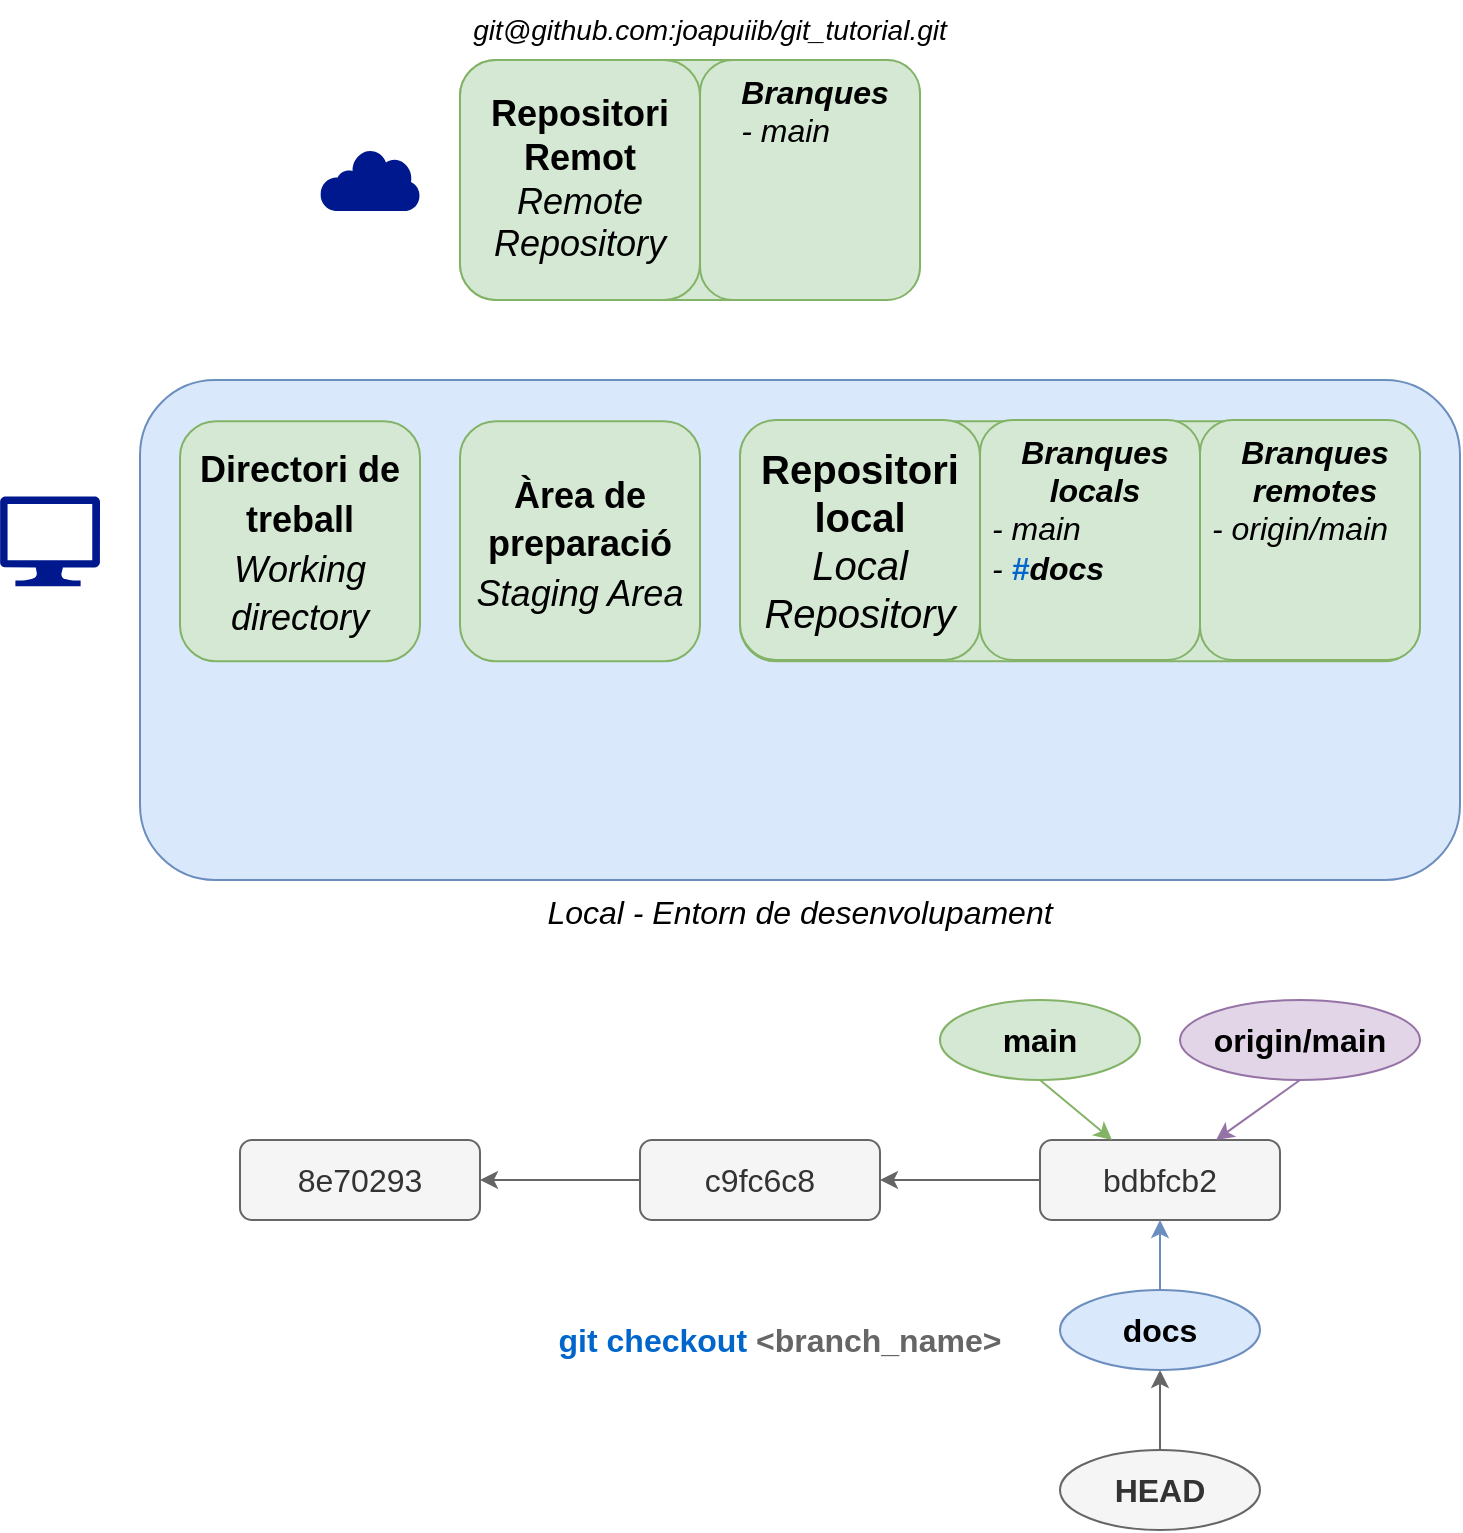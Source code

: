 <mxfile version="22.0.8" type="device">
  <diagram name="Pàgina-1" id="mhbHxmUa4zc_a_H4eHv1">
    <mxGraphModel dx="792" dy="1102" grid="1" gridSize="10" guides="1" tooltips="1" connect="1" arrows="1" fold="1" page="1" pageScale="1" pageWidth="827" pageHeight="1169" math="0" shadow="0">
      <root>
        <mxCell id="0" />
        <mxCell id="1" parent="0" />
        <mxCell id="6d2bNqNMUXDxkiYPfy11-1" value="&lt;i&gt;Local - Entorn de desenvolupament&lt;/i&gt;" style="rounded=1;whiteSpace=wrap;html=1;verticalAlign=top;labelPosition=center;verticalLabelPosition=bottom;align=center;textDirection=ltr;labelBackgroundColor=none;spacingTop=0;spacing=2;fontSize=16;fillColor=#dae8fc;strokeColor=#6c8ebf;" parent="1" vertex="1">
          <mxGeometry x="160" y="240" width="660" height="250" as="geometry" />
        </mxCell>
        <mxCell id="6d2bNqNMUXDxkiYPfy11-4" value="" style="sketch=0;aspect=fixed;pointerEvents=1;shadow=0;dashed=0;html=1;strokeColor=none;labelPosition=center;verticalLabelPosition=bottom;verticalAlign=top;align=center;fillColor=#00188D;shape=mxgraph.mscae.enterprise.internet" parent="1" vertex="1">
          <mxGeometry x="250" y="124.5" width="50" height="31" as="geometry" />
        </mxCell>
        <mxCell id="ppVQ1Xcq_nVEkJrV4YZX-4" value="" style="rounded=1;whiteSpace=wrap;html=1;fontSize=20;fillColor=#d5e8d4;strokeColor=#82b366;" parent="1" vertex="1">
          <mxGeometry x="320" y="80" width="230" height="120" as="geometry" />
        </mxCell>
        <mxCell id="6d2bNqNMUXDxkiYPfy11-5" value="" style="sketch=0;aspect=fixed;pointerEvents=1;shadow=0;dashed=0;html=1;strokeColor=none;labelPosition=center;verticalLabelPosition=bottom;verticalAlign=top;align=center;fillColor=#00188D;shape=mxgraph.azure.computer" parent="1" vertex="1">
          <mxGeometry x="90" y="298.13" width="50" height="45" as="geometry" />
        </mxCell>
        <mxCell id="6d2bNqNMUXDxkiYPfy11-6" value="&lt;b style=&quot;font-size: 18px;&quot;&gt;Repositori Remot&lt;/b&gt;&lt;br style=&quot;font-size: 18px;&quot;&gt;&lt;i style=&quot;font-size: 18px;&quot;&gt;Remote Repository&lt;/i&gt;" style="rounded=1;whiteSpace=wrap;html=1;fontSize=18;fillColor=#d5e8d4;strokeColor=#82b366;" parent="1" vertex="1">
          <mxGeometry x="320" y="80" width="120" height="120" as="geometry" />
        </mxCell>
        <mxCell id="ppVQ1Xcq_nVEkJrV4YZX-1" value="" style="rounded=1;whiteSpace=wrap;html=1;fontSize=20;fillColor=#d5e8d4;strokeColor=#82b366;" parent="1" vertex="1">
          <mxGeometry x="460" y="260.63" width="340" height="120" as="geometry" />
        </mxCell>
        <mxCell id="6d2bNqNMUXDxkiYPfy11-9" value="&lt;b&gt;Repositori local&lt;/b&gt;&lt;i&gt;&lt;br&gt;Local Repository&lt;/i&gt;" style="rounded=1;whiteSpace=wrap;html=1;fontSize=20;fillColor=#d5e8d4;strokeColor=#82b366;" parent="1" vertex="1">
          <mxGeometry x="460" y="260" width="120" height="120" as="geometry" />
        </mxCell>
        <mxCell id="6d2bNqNMUXDxkiYPfy11-10" value="&lt;b style=&quot;border-color: var(--border-color); font-size: 18px;&quot;&gt;Àrea de preparació&lt;/b&gt;&lt;br style=&quot;border-color: var(--border-color); font-size: 18px;&quot;&gt;&lt;i style=&quot;border-color: var(--border-color); font-size: 18px;&quot;&gt;Staging Area&lt;/i&gt;" style="rounded=1;whiteSpace=wrap;html=1;fontSize=20;fillColor=#d5e8d4;strokeColor=#82b366;" parent="1" vertex="1">
          <mxGeometry x="320" y="260.63" width="120" height="120" as="geometry" />
        </mxCell>
        <mxCell id="6d2bNqNMUXDxkiYPfy11-11" value="&lt;b style=&quot;border-color: var(--border-color); font-size: 18px;&quot;&gt;Directori de treball&lt;/b&gt;&lt;br style=&quot;border-color: var(--border-color); font-size: 18px;&quot;&gt;&lt;i style=&quot;border-color: var(--border-color); font-size: 18px;&quot;&gt;Working directory&lt;/i&gt;" style="rounded=1;whiteSpace=wrap;html=1;fontSize=20;fillColor=#d5e8d4;strokeColor=#82b366;" parent="1" vertex="1">
          <mxGeometry x="180" y="260.63" width="120" height="120" as="geometry" />
        </mxCell>
        <mxCell id="6d2bNqNMUXDxkiYPfy11-12" value="" style="shape=image;imageAspect=0;aspect=fixed;verticalLabelPosition=bottom;verticalAlign=top;image=https://cdn0.iconfinder.com/data/icons/folder-line/512/folder_tree-512.png;" parent="1" vertex="1">
          <mxGeometry x="205" y="400" width="70" height="70" as="geometry" />
        </mxCell>
        <mxCell id="6d2bNqNMUXDxkiYPfy11-13" value="" style="shape=image;imageAspect=0;aspect=fixed;verticalLabelPosition=bottom;verticalAlign=top;image=https://cdn.icon-icons.com/icons2/2718/PNG/512/git_branch_icon_174485.png;" parent="1" vertex="1">
          <mxGeometry x="484.5" y="394" width="71" height="71" as="geometry" />
        </mxCell>
        <mxCell id="ZBEQYxtLiUxqlCDxY6mG-62" value="git@github.com:joapuiib/git_tutorial.git" style="text;html=1;strokeColor=none;fillColor=none;align=center;verticalAlign=middle;whiteSpace=wrap;rounded=0;fontSize=14;fontStyle=2" parent="1" vertex="1">
          <mxGeometry x="265" y="50" width="360" height="30" as="geometry" />
        </mxCell>
        <mxCell id="ppVQ1Xcq_nVEkJrV4YZX-2" value="&lt;i style=&quot;&quot;&gt;&lt;b style=&quot;font-size: 16px;&quot;&gt;Branques locals&lt;/b&gt;&lt;br style=&quot;font-size: 16px;&quot;&gt;&lt;div style=&quot;text-align: left;&quot;&gt;&lt;span style=&quot;background-color: initial;&quot;&gt;- main&lt;/span&gt;&lt;br&gt;&lt;/div&gt;&lt;div style=&quot;text-align: left;&quot;&gt;&lt;span style=&quot;background-color: initial;&quot;&gt;- &lt;b&gt;&lt;font color=&quot;#0066cc&quot;&gt;#&lt;/font&gt;docs&lt;/b&gt;&lt;/span&gt;&lt;/div&gt;&lt;/i&gt;" style="rounded=1;whiteSpace=wrap;html=1;fontSize=16;fillColor=#d5e8d4;strokeColor=#82b366;verticalAlign=top;spacingLeft=5;" parent="1" vertex="1">
          <mxGeometry x="580" y="260" width="110" height="120" as="geometry" />
        </mxCell>
        <mxCell id="ppVQ1Xcq_nVEkJrV4YZX-3" value="&lt;i style=&quot;&quot;&gt;&lt;b style=&quot;font-size: 16px;&quot;&gt;Branques&lt;/b&gt;&lt;br style=&quot;font-size: 16px;&quot;&gt;&lt;div style=&quot;text-align: left;&quot;&gt;&lt;span style=&quot;background-color: initial;&quot;&gt;- main&lt;/span&gt;&lt;br&gt;&lt;/div&gt;&lt;/i&gt;" style="rounded=1;whiteSpace=wrap;html=1;fontSize=16;fillColor=#d5e8d4;strokeColor=#82b366;verticalAlign=top;spacingLeft=5;" parent="1" vertex="1">
          <mxGeometry x="440" y="80" width="110" height="120" as="geometry" />
        </mxCell>
        <mxCell id="4n5gT17O1HJPVpCU4XkF-1" value="&lt;i style=&quot;&quot;&gt;&lt;b style=&quot;font-size: 16px;&quot;&gt;Branques remotes&lt;/b&gt;&lt;br style=&quot;font-size: 16px;&quot;&gt;&lt;div style=&quot;text-align: left;&quot;&gt;&lt;span style=&quot;background-color: initial;&quot;&gt;- origin/main&lt;/span&gt;&lt;br&gt;&lt;/div&gt;&lt;/i&gt;" style="rounded=1;whiteSpace=wrap;html=1;fontSize=16;fillColor=#d5e8d4;strokeColor=#82b366;verticalAlign=top;spacingLeft=5;" parent="1" vertex="1">
          <mxGeometry x="690" y="260" width="110" height="120" as="geometry" />
        </mxCell>
        <mxCell id="bIK6wui3ePqaCmGUiWQX-1" value="8e70293" style="rounded=1;whiteSpace=wrap;html=1;fontSize=16;fillColor=#f5f5f5;strokeColor=#666666;fontColor=#333333;" parent="1" vertex="1">
          <mxGeometry x="210" y="620" width="120" height="40" as="geometry" />
        </mxCell>
        <mxCell id="bIK6wui3ePqaCmGUiWQX-2" style="edgeStyle=orthogonalEdgeStyle;rounded=0;orthogonalLoop=1;jettySize=auto;html=1;exitX=0;exitY=0.5;exitDx=0;exitDy=0;fillColor=#f5f5f5;strokeColor=#666666;" parent="1" source="bIK6wui3ePqaCmGUiWQX-3" target="bIK6wui3ePqaCmGUiWQX-1" edge="1">
          <mxGeometry relative="1" as="geometry" />
        </mxCell>
        <mxCell id="bIK6wui3ePqaCmGUiWQX-3" value="c9fc6c8" style="rounded=1;whiteSpace=wrap;html=1;fontSize=16;fillColor=#f5f5f5;strokeColor=#666666;fontColor=#333333;" parent="1" vertex="1">
          <mxGeometry x="410" y="620" width="120" height="40" as="geometry" />
        </mxCell>
        <mxCell id="bIK6wui3ePqaCmGUiWQX-4" style="edgeStyle=orthogonalEdgeStyle;rounded=0;orthogonalLoop=1;jettySize=auto;html=1;exitX=0;exitY=0.5;exitDx=0;exitDy=0;fillColor=#f5f5f5;strokeColor=#666666;" parent="1" source="bIK6wui3ePqaCmGUiWQX-5" target="bIK6wui3ePqaCmGUiWQX-3" edge="1">
          <mxGeometry relative="1" as="geometry" />
        </mxCell>
        <mxCell id="bIK6wui3ePqaCmGUiWQX-5" value="bdbfcb2" style="rounded=1;whiteSpace=wrap;html=1;fontSize=16;fillColor=#f5f5f5;strokeColor=#666666;fontColor=#333333;" parent="1" vertex="1">
          <mxGeometry x="610" y="620" width="120" height="40" as="geometry" />
        </mxCell>
        <mxCell id="bIK6wui3ePqaCmGUiWQX-7" style="rounded=0;orthogonalLoop=1;jettySize=auto;html=1;exitX=0.5;exitY=1;exitDx=0;exitDy=0;fillColor=#d5e8d4;strokeColor=#82b366;" parent="1" source="bIK6wui3ePqaCmGUiWQX-6" target="bIK6wui3ePqaCmGUiWQX-5" edge="1">
          <mxGeometry relative="1" as="geometry" />
        </mxCell>
        <mxCell id="bIK6wui3ePqaCmGUiWQX-6" value="main" style="ellipse;whiteSpace=wrap;html=1;fillColor=#d5e8d4;strokeColor=#82b366;fontSize=16;fontStyle=1" parent="1" vertex="1">
          <mxGeometry x="560" y="550" width="100" height="40" as="geometry" />
        </mxCell>
        <mxCell id="bIK6wui3ePqaCmGUiWQX-11" style="edgeStyle=orthogonalEdgeStyle;rounded=0;orthogonalLoop=1;jettySize=auto;html=1;exitX=0.5;exitY=0;exitDx=0;exitDy=0;fillColor=#f5f5f5;strokeColor=#666666;" parent="1" source="bIK6wui3ePqaCmGUiWQX-8" target="bIK6wui3ePqaCmGUiWQX-14" edge="1">
          <mxGeometry relative="1" as="geometry" />
        </mxCell>
        <mxCell id="bIK6wui3ePqaCmGUiWQX-8" value="HEAD" style="ellipse;whiteSpace=wrap;html=1;fillColor=#f5f5f5;strokeColor=#666666;fontSize=16;fontStyle=1;fontColor=#333333;" parent="1" vertex="1">
          <mxGeometry x="620" y="775" width="100" height="40" as="geometry" />
        </mxCell>
        <mxCell id="bIK6wui3ePqaCmGUiWQX-13" style="rounded=0;orthogonalLoop=1;jettySize=auto;html=1;exitX=0.5;exitY=1;exitDx=0;exitDy=0;fillColor=#e1d5e7;strokeColor=#9673a6;" parent="1" source="bIK6wui3ePqaCmGUiWQX-12" target="bIK6wui3ePqaCmGUiWQX-5" edge="1">
          <mxGeometry relative="1" as="geometry" />
        </mxCell>
        <mxCell id="bIK6wui3ePqaCmGUiWQX-12" value="origin/main" style="ellipse;whiteSpace=wrap;html=1;fillColor=#e1d5e7;strokeColor=#9673a6;fontSize=16;fontStyle=1" parent="1" vertex="1">
          <mxGeometry x="680" y="550" width="120" height="40" as="geometry" />
        </mxCell>
        <mxCell id="bIK6wui3ePqaCmGUiWQX-15" style="edgeStyle=orthogonalEdgeStyle;rounded=0;orthogonalLoop=1;jettySize=auto;html=1;exitX=0.5;exitY=0;exitDx=0;exitDy=0;fillColor=#dae8fc;strokeColor=#6c8ebf;" parent="1" source="bIK6wui3ePqaCmGUiWQX-14" target="bIK6wui3ePqaCmGUiWQX-5" edge="1">
          <mxGeometry relative="1" as="geometry" />
        </mxCell>
        <mxCell id="bIK6wui3ePqaCmGUiWQX-14" value="docs" style="ellipse;whiteSpace=wrap;html=1;fillColor=#dae8fc;strokeColor=#6c8ebf;fontSize=16;fontStyle=1" parent="1" vertex="1">
          <mxGeometry x="620" y="695" width="100" height="40" as="geometry" />
        </mxCell>
        <mxCell id="bIK6wui3ePqaCmGUiWQX-16" value="git checkout&amp;nbsp;&lt;font color=&quot;#666666&quot;&gt;&amp;lt;branch_name&amp;gt;&lt;/font&gt;" style="text;html=1;strokeColor=none;fillColor=none;align=center;verticalAlign=middle;whiteSpace=wrap;rounded=0;fontSize=16;fontStyle=1;fontColor=#0066CC;" parent="1" vertex="1">
          <mxGeometry x="350" y="705" width="260" height="30" as="geometry" />
        </mxCell>
      </root>
    </mxGraphModel>
  </diagram>
</mxfile>

